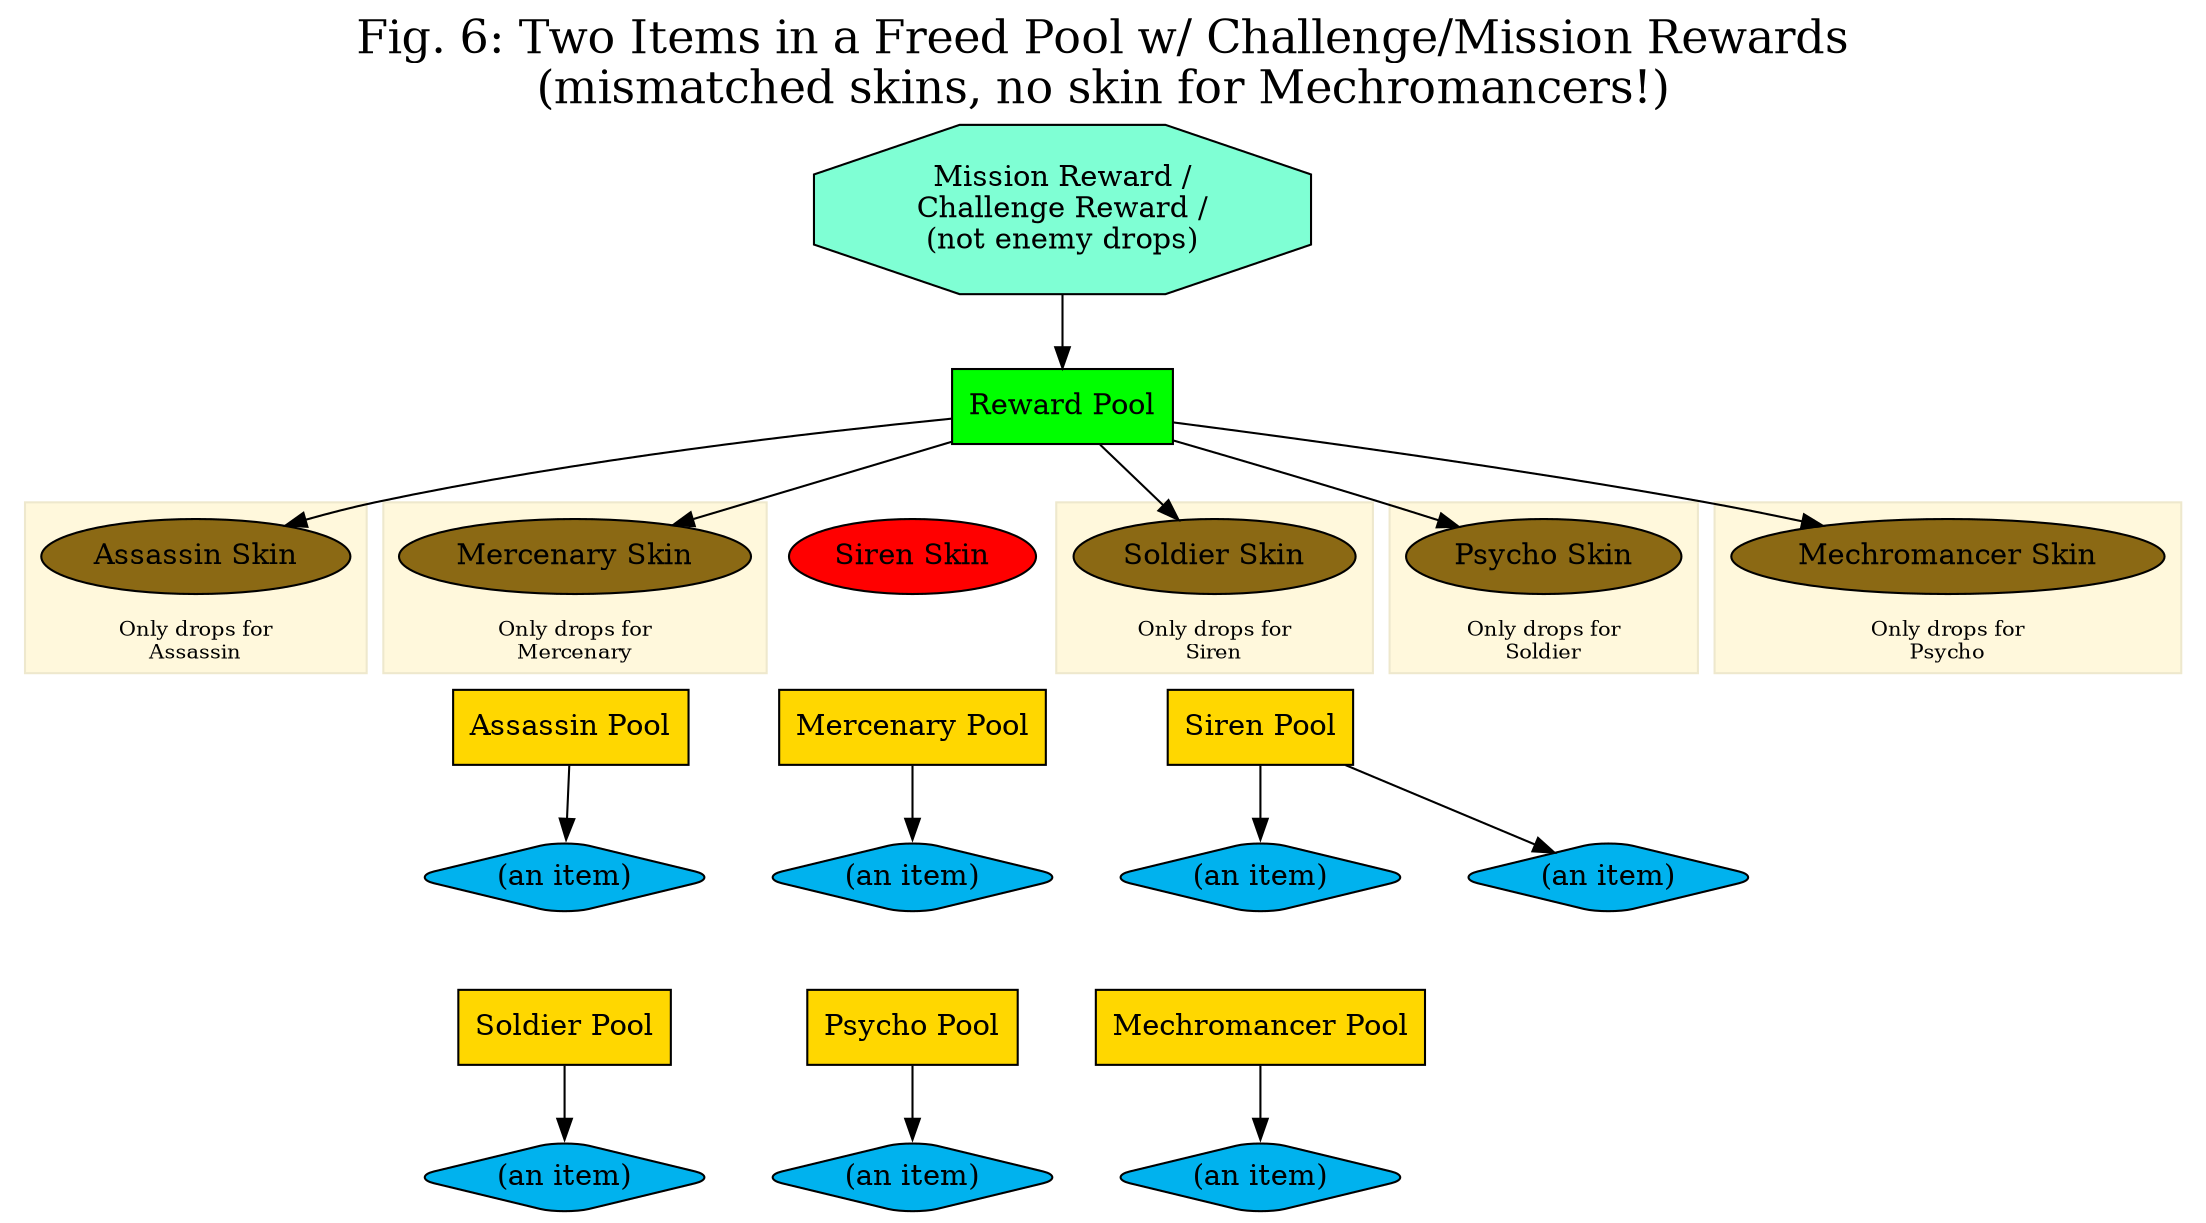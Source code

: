 digraph reward {

    labelloc = "t";
    fontsize = 22;
    label = <Fig. 6: Two Items in a Freed Pool w/ Challenge/Mission Rewards<br/>(mismatched skins, no skin for Mechromancers!)>

    {
        node [shape=octagon style=filled fillcolor=aquamarine1];
        thing [label=<Mission Reward /<br/>Challenge Reward /<br/>(not enemy drops)>];
    }
    {
        node [shape=rectangle style=filled fillcolor=green];
        reward [label="Reward Pool"]
    }
    {
        node [shape=rectangle style=filled fillcolor=gold];
        pool_ass [label="Assassin Pool"];
        pool_merc [label="Mercenary Pool"];
        pool_siren [label="Siren Pool"];
        pool_soldier [label="Soldier Pool"];
        pool_psycho [label="Psycho Pool"];
        pool_mech [label="Mechromancer Pool"];
    }
    {
        node [style=filled fillcolor=goldenrod4];
        skin_ass [label="Assassin Skin"];
        skin_merc [label="Mercenary Skin"];
        skin_siren [label="Siren Skin" fillcolor=red];
        skin_soldier [label="Soldier Skin"];
        skin_psycho [label="Psycho Skin"];
        skin_mech [label="Mechromancer Skin"];
    }
    {
        node [shape=diamond style="filled,rounded" fillcolor=deepskyblue2];
        item_1 [label="(an item)"];
        item_2 [label="(an item)"];
        item_3 [label="(an item)"];
        item_4 [label="(an item)"];
        item_5 [label="(an item)"];
        item_6 [label="(an item)"];
        item_7 [label="(an item)"];
    }

    thing -> reward;

    reward -> skin_ass;
    reward -> skin_merc;
    reward -> skin_siren [style=invis];
    reward -> skin_soldier;
    reward -> skin_psycho;
    reward -> skin_mech;

    // Items
    pool_soldier -> item_1;
    pool_siren -> item_2;
    pool_siren -> item_7;
    pool_merc -> item_3;
    pool_ass -> item_4;
    pool_mech -> item_5;
    pool_psycho -> item_6;

    // Some structural arrangements
    {
        edge [style=invis];
        skin_merc -> pool_ass;
        skin_siren -> pool_merc;
        skin_soldier -> pool_siren;
        item_4 -> pool_soldier;
        item_3 -> pool_psycho;
        item_2 -> pool_mech;
    }

    subgraph cluster_ass {
        label = <Only drops for<br/>Assassin>;
        fontsize = 10;
        labelloc = b;
        style = filled;
        color = cornsilk2;
        fillcolor = cornsilk1;
        skin_ass;
    }

    subgraph cluster_merc {
        label = <Only drops for<br/>Mercenary>;
        fontsize = 10;
        labelloc = b;
        style = filled;
        color = cornsilk2;
        fillcolor = cornsilk1;
        skin_merc;
    }

    subgraph cluster_siren {
        label = <Only drops for<br/>Siren>;
        fontsize = 10;
        labelloc = b;
        style = filled;
        color = cornsilk2;
        fillcolor = cornsilk1;
        skin_soldier;
    }

    subgraph cluster_soldier {
        label = <Only drops for<br/>Soldier>;
        fontsize = 10;
        labelloc = b;
        style = filled;
        color = cornsilk2;
        fillcolor = cornsilk1;
        skin_psycho;
    }

    subgraph cluster_psycho {
        label = <Only drops for<br/>Psycho>;
        fontsize = 10;
        labelloc = b;
        style = filled;
        color = cornsilk2;
        fillcolor = cornsilk1;
        skin_mech;
    }

    subgraph cluster_mech {
        label = <Only drops for<br/>Mechromancer>;
        fontsize = 10;
        labelloc = b;
        style = filled;
        color = cornsilk2;
        fillcolor = cornsilk1;
    }

}
